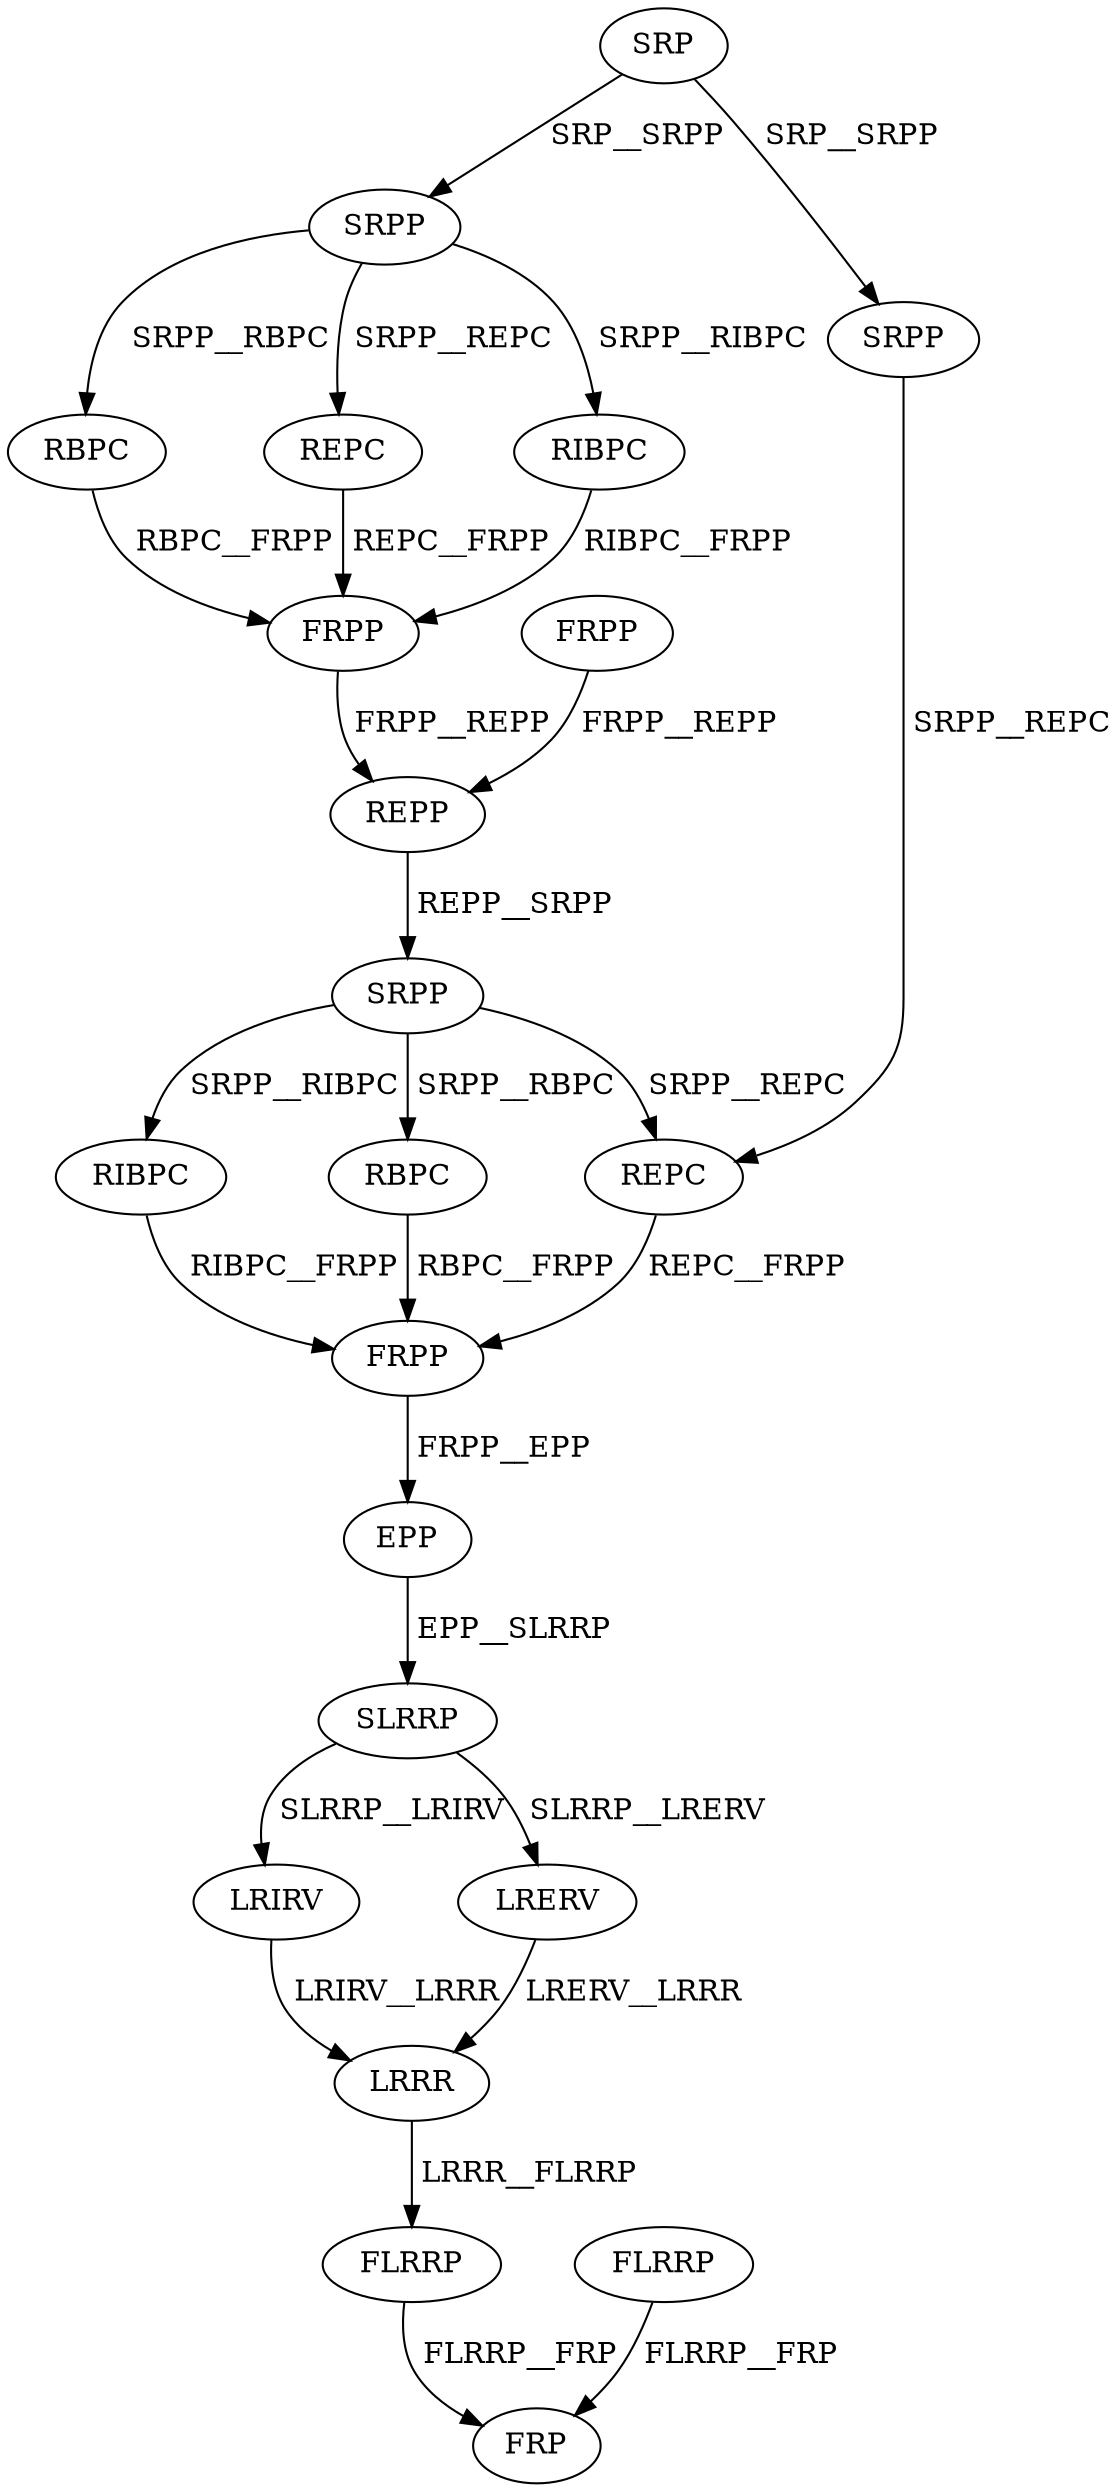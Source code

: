 digraph G { 
1 [label="SRP",color=black,fontcolor=black];
2 [label="SRPP",color=black,fontcolor=black];
3 [label="FRPP",color=black,fontcolor=black];
4 [label="REPC",color=black,fontcolor=black];
5 [label="RIBPC",color=black,fontcolor=black];
6 [label="RBPC",color=black,fontcolor=black];
7 [label="FRPP",color=black,fontcolor=black];
8 [label="SRPP",color=black,fontcolor=black];
9 [label="REPP",color=black,fontcolor=black];
10 [label="SRPP",color=black,fontcolor=black];
11 [label="REPC",color=black,fontcolor=black];
12 [label="RIBPC",color=black,fontcolor=black];
13 [label="RBPC",color=black,fontcolor=black];
14 [label="FRPP",color=black,fontcolor=black];
15 [label="EPP",color=black,fontcolor=black];
16 [label="SLRRP",color=black,fontcolor=black];
17 [label="LRIRV",color=black,fontcolor=black];
18 [label="LRERV",color=black,fontcolor=black];
19 [label="FLRRP",color=black,fontcolor=black];
20 [label="LRRR",color=black,fontcolor=black];
21 [label="FLRRP",color=black,fontcolor=black];
22 [label="FRP",color=black,fontcolor=black];
1->2[label=" SRP__SRPP",color=black,fontcolor=black];
1->8[label=" SRP__SRPP",color=black,fontcolor=black];
2->4[label=" SRPP__REPC",color=black,fontcolor=black];
2->5[label=" SRPP__RIBPC",color=black,fontcolor=black];
2->6[label=" SRPP__RBPC",color=black,fontcolor=black];
3->9[label=" FRPP__REPP",color=black,fontcolor=black];
4->7[label=" REPC__FRPP",color=black,fontcolor=black];
5->7[label=" RIBPC__FRPP",color=black,fontcolor=black];
6->7[label=" RBPC__FRPP",color=black,fontcolor=black];
7->9[label=" FRPP__REPP",color=black,fontcolor=black];
8->11[label=" SRPP__REPC",color=black,fontcolor=black];
9->10[label=" REPP__SRPP",color=black,fontcolor=black];
10->11[label=" SRPP__REPC",color=black,fontcolor=black];
10->12[label=" SRPP__RIBPC",color=black,fontcolor=black];
10->13[label=" SRPP__RBPC",color=black,fontcolor=black];
11->14[label=" REPC__FRPP",color=black,fontcolor=black];
12->14[label=" RIBPC__FRPP",color=black,fontcolor=black];
13->14[label=" RBPC__FRPP",color=black,fontcolor=black];
14->15[label=" FRPP__EPP",color=black,fontcolor=black];
15->16[label=" EPP__SLRRP",color=black,fontcolor=black];
16->17[label=" SLRRP__LRIRV",color=black,fontcolor=black];
16->18[label=" SLRRP__LRERV",color=black,fontcolor=black];
17->20[label=" LRIRV__LRRR",color=black,fontcolor=black];
18->20[label=" LRERV__LRRR",color=black,fontcolor=black];
19->22[label=" FLRRP__FRP",color=black,fontcolor=black];
20->21[label=" LRRR__FLRRP",color=black,fontcolor=black];
21->22[label=" FLRRP__FRP",color=black,fontcolor=black];
}
